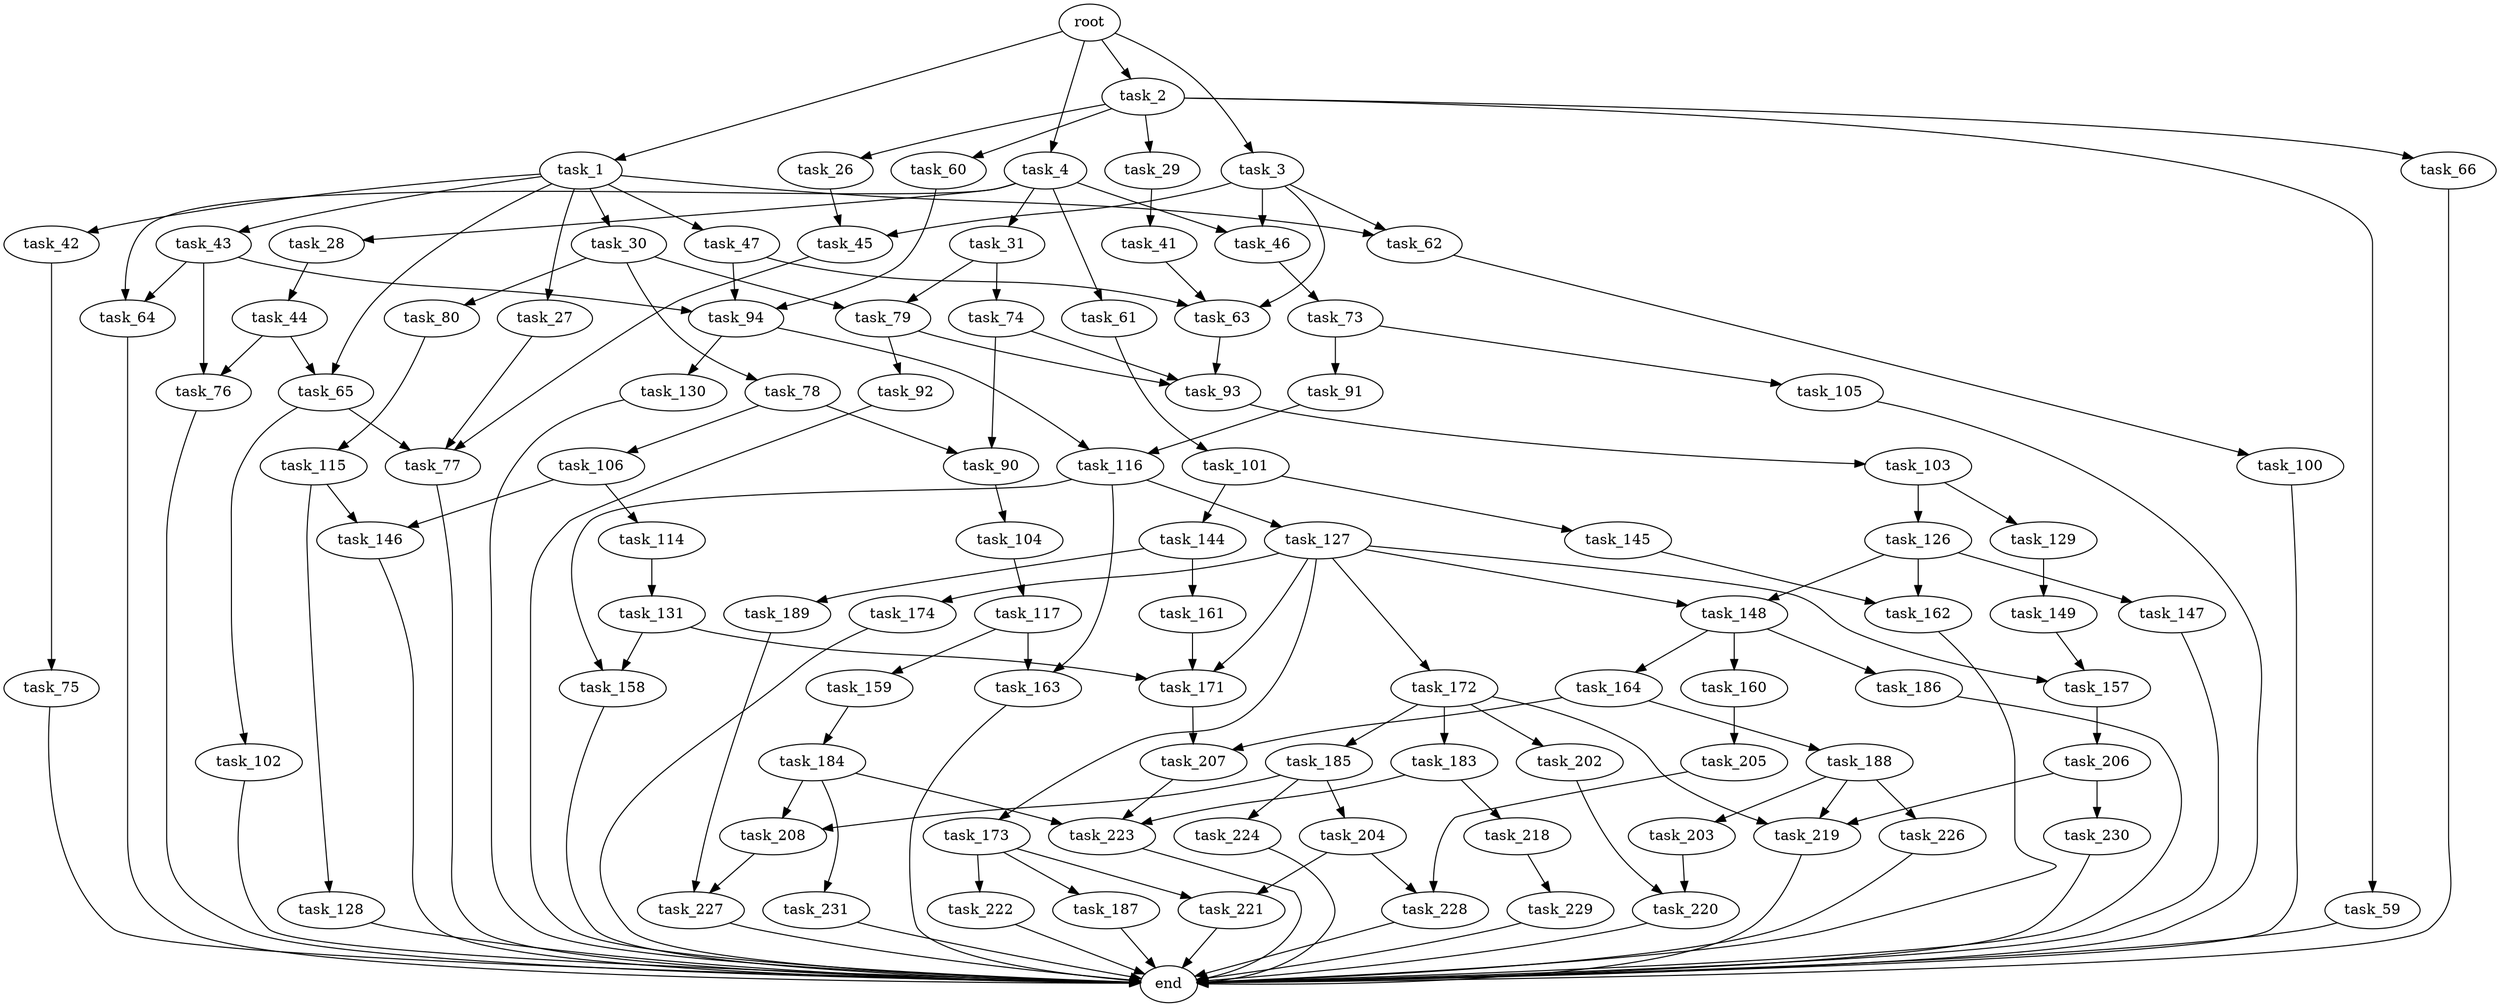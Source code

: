 digraph G {
  root [size="0.000000"];
  task_1 [size="251955661516.000000"];
  task_2 [size="1073741824000.000000"];
  task_3 [size="725972616543.000000"];
  task_4 [size="311373682698.000000"];
  task_27 [size="68719476736.000000"];
  task_30 [size="11083166485.000000"];
  task_42 [size="549755813888.000000"];
  task_43 [size="405163221154.000000"];
  task_47 [size="8589934592.000000"];
  task_62 [size="6196129997.000000"];
  task_65 [size="33163573488.000000"];
  task_26 [size="8589934592.000000"];
  task_29 [size="68719476736.000000"];
  task_59 [size="872009272784.000000"];
  task_60 [size="368293445632.000000"];
  task_66 [size="231928233984.000000"];
  task_45 [size="354862720580.000000"];
  task_46 [size="867801520410.000000"];
  task_63 [size="804539729081.000000"];
  task_28 [size="231928233984.000000"];
  task_31 [size="109725822891.000000"];
  task_61 [size="219563015982.000000"];
  task_64 [size="20708159612.000000"];
  task_77 [size="109222157242.000000"];
  task_44 [size="18496587354.000000"];
  task_41 [size="1073741824000.000000"];
  task_78 [size="738277423005.000000"];
  task_79 [size="549755813888.000000"];
  task_80 [size="6467655734.000000"];
  task_74 [size="11144680298.000000"];
  task_75 [size="3720619567.000000"];
  task_76 [size="520027654.000000"];
  task_94 [size="73774803343.000000"];
  task_73 [size="134217728000.000000"];
  end [size="0.000000"];
  task_101 [size="14515363753.000000"];
  task_100 [size="3958534500.000000"];
  task_93 [size="14848906675.000000"];
  task_102 [size="13617414164.000000"];
  task_91 [size="2421518860.000000"];
  task_105 [size="546348802623.000000"];
  task_90 [size="46375278051.000000"];
  task_106 [size="1924196449.000000"];
  task_92 [size="7902328331.000000"];
  task_115 [size="156529461000.000000"];
  task_104 [size="197730174960.000000"];
  task_116 [size="782757789696.000000"];
  task_103 [size="68719476736.000000"];
  task_130 [size="804688077752.000000"];
  task_144 [size="1073741824000.000000"];
  task_145 [size="134217728000.000000"];
  task_126 [size="857427248600.000000"];
  task_129 [size="53301282722.000000"];
  task_117 [size="1060444115312.000000"];
  task_114 [size="1852878794.000000"];
  task_146 [size="73439142024.000000"];
  task_131 [size="8589934592.000000"];
  task_128 [size="134217728000.000000"];
  task_127 [size="8589934592.000000"];
  task_158 [size="2641892474.000000"];
  task_163 [size="803046623960.000000"];
  task_159 [size="35090029506.000000"];
  task_147 [size="596952815472.000000"];
  task_148 [size="8589934592.000000"];
  task_162 [size="378782938445.000000"];
  task_157 [size="689788336432.000000"];
  task_171 [size="231928233984.000000"];
  task_172 [size="265556603048.000000"];
  task_173 [size="270259109745.000000"];
  task_174 [size="42294638275.000000"];
  task_149 [size="9898591574.000000"];
  task_161 [size="1070607607151.000000"];
  task_189 [size="582181199833.000000"];
  task_160 [size="1266238331.000000"];
  task_164 [size="4201281782.000000"];
  task_186 [size="368293445632.000000"];
  task_206 [size="277682422212.000000"];
  task_184 [size="18962156012.000000"];
  task_205 [size="1092241917.000000"];
  task_188 [size="231928233984.000000"];
  task_207 [size="606925527924.000000"];
  task_183 [size="37654046166.000000"];
  task_185 [size="682656769808.000000"];
  task_202 [size="134217728000.000000"];
  task_219 [size="1073741824000.000000"];
  task_187 [size="368293445632.000000"];
  task_221 [size="21133090041.000000"];
  task_222 [size="1073741824000.000000"];
  task_218 [size="73574164572.000000"];
  task_223 [size="16878697423.000000"];
  task_208 [size="68719476736.000000"];
  task_231 [size="1073741824000.000000"];
  task_204 [size="7539561082.000000"];
  task_224 [size="6182007695.000000"];
  task_203 [size="155605341384.000000"];
  task_226 [size="308734754.000000"];
  task_227 [size="294749369869.000000"];
  task_220 [size="19271415998.000000"];
  task_228 [size="782757789696.000000"];
  task_230 [size="6575671400.000000"];
  task_229 [size="11767004899.000000"];

  root -> task_1 [size="1.000000"];
  root -> task_2 [size="1.000000"];
  root -> task_3 [size="1.000000"];
  root -> task_4 [size="1.000000"];
  task_1 -> task_27 [size="536870912.000000"];
  task_1 -> task_30 [size="536870912.000000"];
  task_1 -> task_42 [size="536870912.000000"];
  task_1 -> task_43 [size="536870912.000000"];
  task_1 -> task_47 [size="536870912.000000"];
  task_1 -> task_62 [size="536870912.000000"];
  task_1 -> task_65 [size="536870912.000000"];
  task_2 -> task_26 [size="838860800.000000"];
  task_2 -> task_29 [size="838860800.000000"];
  task_2 -> task_59 [size="838860800.000000"];
  task_2 -> task_60 [size="838860800.000000"];
  task_2 -> task_66 [size="838860800.000000"];
  task_3 -> task_45 [size="838860800.000000"];
  task_3 -> task_46 [size="838860800.000000"];
  task_3 -> task_62 [size="838860800.000000"];
  task_3 -> task_63 [size="838860800.000000"];
  task_4 -> task_28 [size="209715200.000000"];
  task_4 -> task_31 [size="209715200.000000"];
  task_4 -> task_46 [size="209715200.000000"];
  task_4 -> task_61 [size="209715200.000000"];
  task_4 -> task_64 [size="209715200.000000"];
  task_27 -> task_77 [size="134217728.000000"];
  task_30 -> task_78 [size="209715200.000000"];
  task_30 -> task_79 [size="209715200.000000"];
  task_30 -> task_80 [size="209715200.000000"];
  task_42 -> task_75 [size="536870912.000000"];
  task_43 -> task_64 [size="411041792.000000"];
  task_43 -> task_76 [size="411041792.000000"];
  task_43 -> task_94 [size="411041792.000000"];
  task_47 -> task_63 [size="33554432.000000"];
  task_47 -> task_94 [size="33554432.000000"];
  task_62 -> task_100 [size="134217728.000000"];
  task_65 -> task_77 [size="134217728.000000"];
  task_65 -> task_102 [size="134217728.000000"];
  task_26 -> task_45 [size="33554432.000000"];
  task_29 -> task_41 [size="134217728.000000"];
  task_59 -> end [size="1.000000"];
  task_60 -> task_94 [size="411041792.000000"];
  task_66 -> end [size="1.000000"];
  task_45 -> task_77 [size="838860800.000000"];
  task_46 -> task_73 [size="838860800.000000"];
  task_63 -> task_93 [size="679477248.000000"];
  task_28 -> task_44 [size="301989888.000000"];
  task_31 -> task_74 [size="75497472.000000"];
  task_31 -> task_79 [size="75497472.000000"];
  task_61 -> task_101 [size="301989888.000000"];
  task_64 -> end [size="1.000000"];
  task_77 -> end [size="1.000000"];
  task_44 -> task_65 [size="301989888.000000"];
  task_44 -> task_76 [size="301989888.000000"];
  task_41 -> task_63 [size="838860800.000000"];
  task_78 -> task_90 [size="838860800.000000"];
  task_78 -> task_106 [size="838860800.000000"];
  task_79 -> task_92 [size="536870912.000000"];
  task_79 -> task_93 [size="536870912.000000"];
  task_80 -> task_115 [size="411041792.000000"];
  task_74 -> task_90 [size="209715200.000000"];
  task_74 -> task_93 [size="209715200.000000"];
  task_75 -> end [size="1.000000"];
  task_76 -> end [size="1.000000"];
  task_94 -> task_116 [size="75497472.000000"];
  task_94 -> task_130 [size="75497472.000000"];
  task_73 -> task_91 [size="209715200.000000"];
  task_73 -> task_105 [size="209715200.000000"];
  task_101 -> task_144 [size="33554432.000000"];
  task_101 -> task_145 [size="33554432.000000"];
  task_100 -> end [size="1.000000"];
  task_93 -> task_103 [size="838860800.000000"];
  task_102 -> end [size="1.000000"];
  task_91 -> task_116 [size="134217728.000000"];
  task_105 -> end [size="1.000000"];
  task_90 -> task_104 [size="33554432.000000"];
  task_106 -> task_114 [size="33554432.000000"];
  task_106 -> task_146 [size="33554432.000000"];
  task_92 -> end [size="1.000000"];
  task_115 -> task_128 [size="134217728.000000"];
  task_115 -> task_146 [size="134217728.000000"];
  task_104 -> task_117 [size="209715200.000000"];
  task_116 -> task_127 [size="679477248.000000"];
  task_116 -> task_158 [size="679477248.000000"];
  task_116 -> task_163 [size="679477248.000000"];
  task_103 -> task_126 [size="134217728.000000"];
  task_103 -> task_129 [size="134217728.000000"];
  task_130 -> end [size="1.000000"];
  task_144 -> task_161 [size="838860800.000000"];
  task_144 -> task_189 [size="838860800.000000"];
  task_145 -> task_162 [size="209715200.000000"];
  task_126 -> task_147 [size="536870912.000000"];
  task_126 -> task_148 [size="536870912.000000"];
  task_126 -> task_162 [size="536870912.000000"];
  task_129 -> task_149 [size="838860800.000000"];
  task_117 -> task_159 [size="838860800.000000"];
  task_117 -> task_163 [size="838860800.000000"];
  task_114 -> task_131 [size="33554432.000000"];
  task_146 -> end [size="1.000000"];
  task_131 -> task_158 [size="33554432.000000"];
  task_131 -> task_171 [size="33554432.000000"];
  task_128 -> end [size="1.000000"];
  task_127 -> task_148 [size="33554432.000000"];
  task_127 -> task_157 [size="33554432.000000"];
  task_127 -> task_171 [size="33554432.000000"];
  task_127 -> task_172 [size="33554432.000000"];
  task_127 -> task_173 [size="33554432.000000"];
  task_127 -> task_174 [size="33554432.000000"];
  task_158 -> end [size="1.000000"];
  task_163 -> end [size="1.000000"];
  task_159 -> task_184 [size="679477248.000000"];
  task_147 -> end [size="1.000000"];
  task_148 -> task_160 [size="33554432.000000"];
  task_148 -> task_164 [size="33554432.000000"];
  task_148 -> task_186 [size="33554432.000000"];
  task_162 -> end [size="1.000000"];
  task_157 -> task_206 [size="536870912.000000"];
  task_171 -> task_207 [size="301989888.000000"];
  task_172 -> task_183 [size="838860800.000000"];
  task_172 -> task_185 [size="838860800.000000"];
  task_172 -> task_202 [size="838860800.000000"];
  task_172 -> task_219 [size="838860800.000000"];
  task_173 -> task_187 [size="301989888.000000"];
  task_173 -> task_221 [size="301989888.000000"];
  task_173 -> task_222 [size="301989888.000000"];
  task_174 -> end [size="1.000000"];
  task_149 -> task_157 [size="536870912.000000"];
  task_161 -> task_171 [size="679477248.000000"];
  task_189 -> task_227 [size="838860800.000000"];
  task_160 -> task_205 [size="33554432.000000"];
  task_164 -> task_188 [size="134217728.000000"];
  task_164 -> task_207 [size="134217728.000000"];
  task_186 -> end [size="1.000000"];
  task_206 -> task_219 [size="536870912.000000"];
  task_206 -> task_230 [size="536870912.000000"];
  task_184 -> task_208 [size="75497472.000000"];
  task_184 -> task_223 [size="75497472.000000"];
  task_184 -> task_231 [size="75497472.000000"];
  task_205 -> task_228 [size="75497472.000000"];
  task_188 -> task_203 [size="301989888.000000"];
  task_188 -> task_219 [size="301989888.000000"];
  task_188 -> task_226 [size="301989888.000000"];
  task_207 -> task_223 [size="838860800.000000"];
  task_183 -> task_218 [size="33554432.000000"];
  task_183 -> task_223 [size="33554432.000000"];
  task_185 -> task_204 [size="536870912.000000"];
  task_185 -> task_208 [size="536870912.000000"];
  task_185 -> task_224 [size="536870912.000000"];
  task_202 -> task_220 [size="209715200.000000"];
  task_219 -> end [size="1.000000"];
  task_187 -> end [size="1.000000"];
  task_221 -> end [size="1.000000"];
  task_222 -> end [size="1.000000"];
  task_218 -> task_229 [size="75497472.000000"];
  task_223 -> end [size="1.000000"];
  task_208 -> task_227 [size="134217728.000000"];
  task_231 -> end [size="1.000000"];
  task_204 -> task_221 [size="134217728.000000"];
  task_204 -> task_228 [size="134217728.000000"];
  task_224 -> end [size="1.000000"];
  task_203 -> task_220 [size="134217728.000000"];
  task_226 -> end [size="1.000000"];
  task_227 -> end [size="1.000000"];
  task_220 -> end [size="1.000000"];
  task_228 -> end [size="1.000000"];
  task_230 -> end [size="1.000000"];
  task_229 -> end [size="1.000000"];
}
